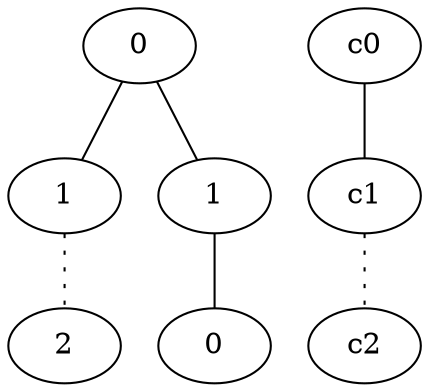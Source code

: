 graph {
a0[label=0];
a1[label=1];
a2[label=2];
a3[label=1];
a4[label=0];
a0 -- a1;
a0 -- a3;
a1 -- a2 [style=dotted];
a3 -- a4;
c0 -- c1;
c1 -- c2 [style=dotted];
}
